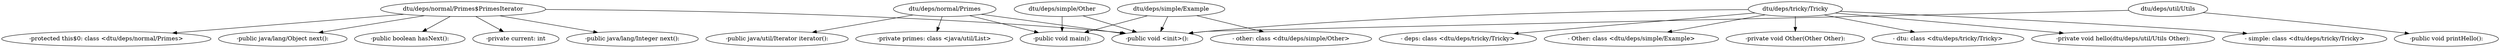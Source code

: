 digraph DetailedClassDiagram {
"dtu/deps/normal/Primes$PrimesIterator" [label="dtu/deps/normal/Primes$PrimesIterator"]
"dtu/deps/simple/Other" [label="dtu/deps/simple/Other"]
"dtu/deps/tricky/Tricky" [label="dtu/deps/tricky/Tricky"]
"dtu/deps/normal/Primes" [label="dtu/deps/normal/Primes"]
"dtu/deps/simple/Example" [label="dtu/deps/simple/Example"]
"dtu/deps/util/Utils" [label="dtu/deps/util/Utils"]
"dtu/deps/normal/Primes" -> "-public void main():";
"dtu/deps/tricky/Tricky" -> "- dtu: class <dtu/deps/tricky/Tricky>";
"dtu/deps/simple/Other" -> "-public void main():";
"dtu/deps/tricky/Tricky" -> "-private void hello(dtu/deps/util/Utils Other):";
"dtu/deps/normal/Primes$PrimesIterator" -> "-public java/lang/Integer next():";
"dtu/deps/tricky/Tricky" -> "-public void <init>():";
"dtu/deps/simple/Other" -> "-public void <init>():";
"dtu/deps/util/Utils" -> "-public void printHello():";
"dtu/deps/simple/Example" -> "-public void <init>():";
"dtu/deps/normal/Primes$PrimesIterator" -> "-protected this$0: class <dtu/deps/normal/Primes>";
"dtu/deps/tricky/Tricky" -> "- simple: class <dtu/deps/tricky/Tricky>";
"dtu/deps/tricky/Tricky" -> "- deps: class <dtu/deps/tricky/Tricky>";
"dtu/deps/normal/Primes$PrimesIterator" -> "-public void <init>():";
"dtu/deps/normal/Primes" -> "-private primes: class <java/util/List>";
"dtu/deps/util/Utils" -> "-public void <init>():";
"dtu/deps/normal/Primes$PrimesIterator" -> "-public java/lang/Object next():";
"dtu/deps/normal/Primes$PrimesIterator" -> "-public boolean hasNext():";
"dtu/deps/simple/Example" -> "-public void main():";
"dtu/deps/simple/Example" -> "- other: class <dtu/deps/simple/Other>";
"dtu/deps/normal/Primes" -> "-public java/util/Iterator iterator():";
"dtu/deps/normal/Primes$PrimesIterator" -> "-private current: int";
"dtu/deps/normal/Primes" -> "-public void <init>():";
"dtu/deps/tricky/Tricky" -> "- Other: class <dtu/deps/simple/Example>";
"dtu/deps/tricky/Tricky" -> "-private void Other(Other Other):";
}